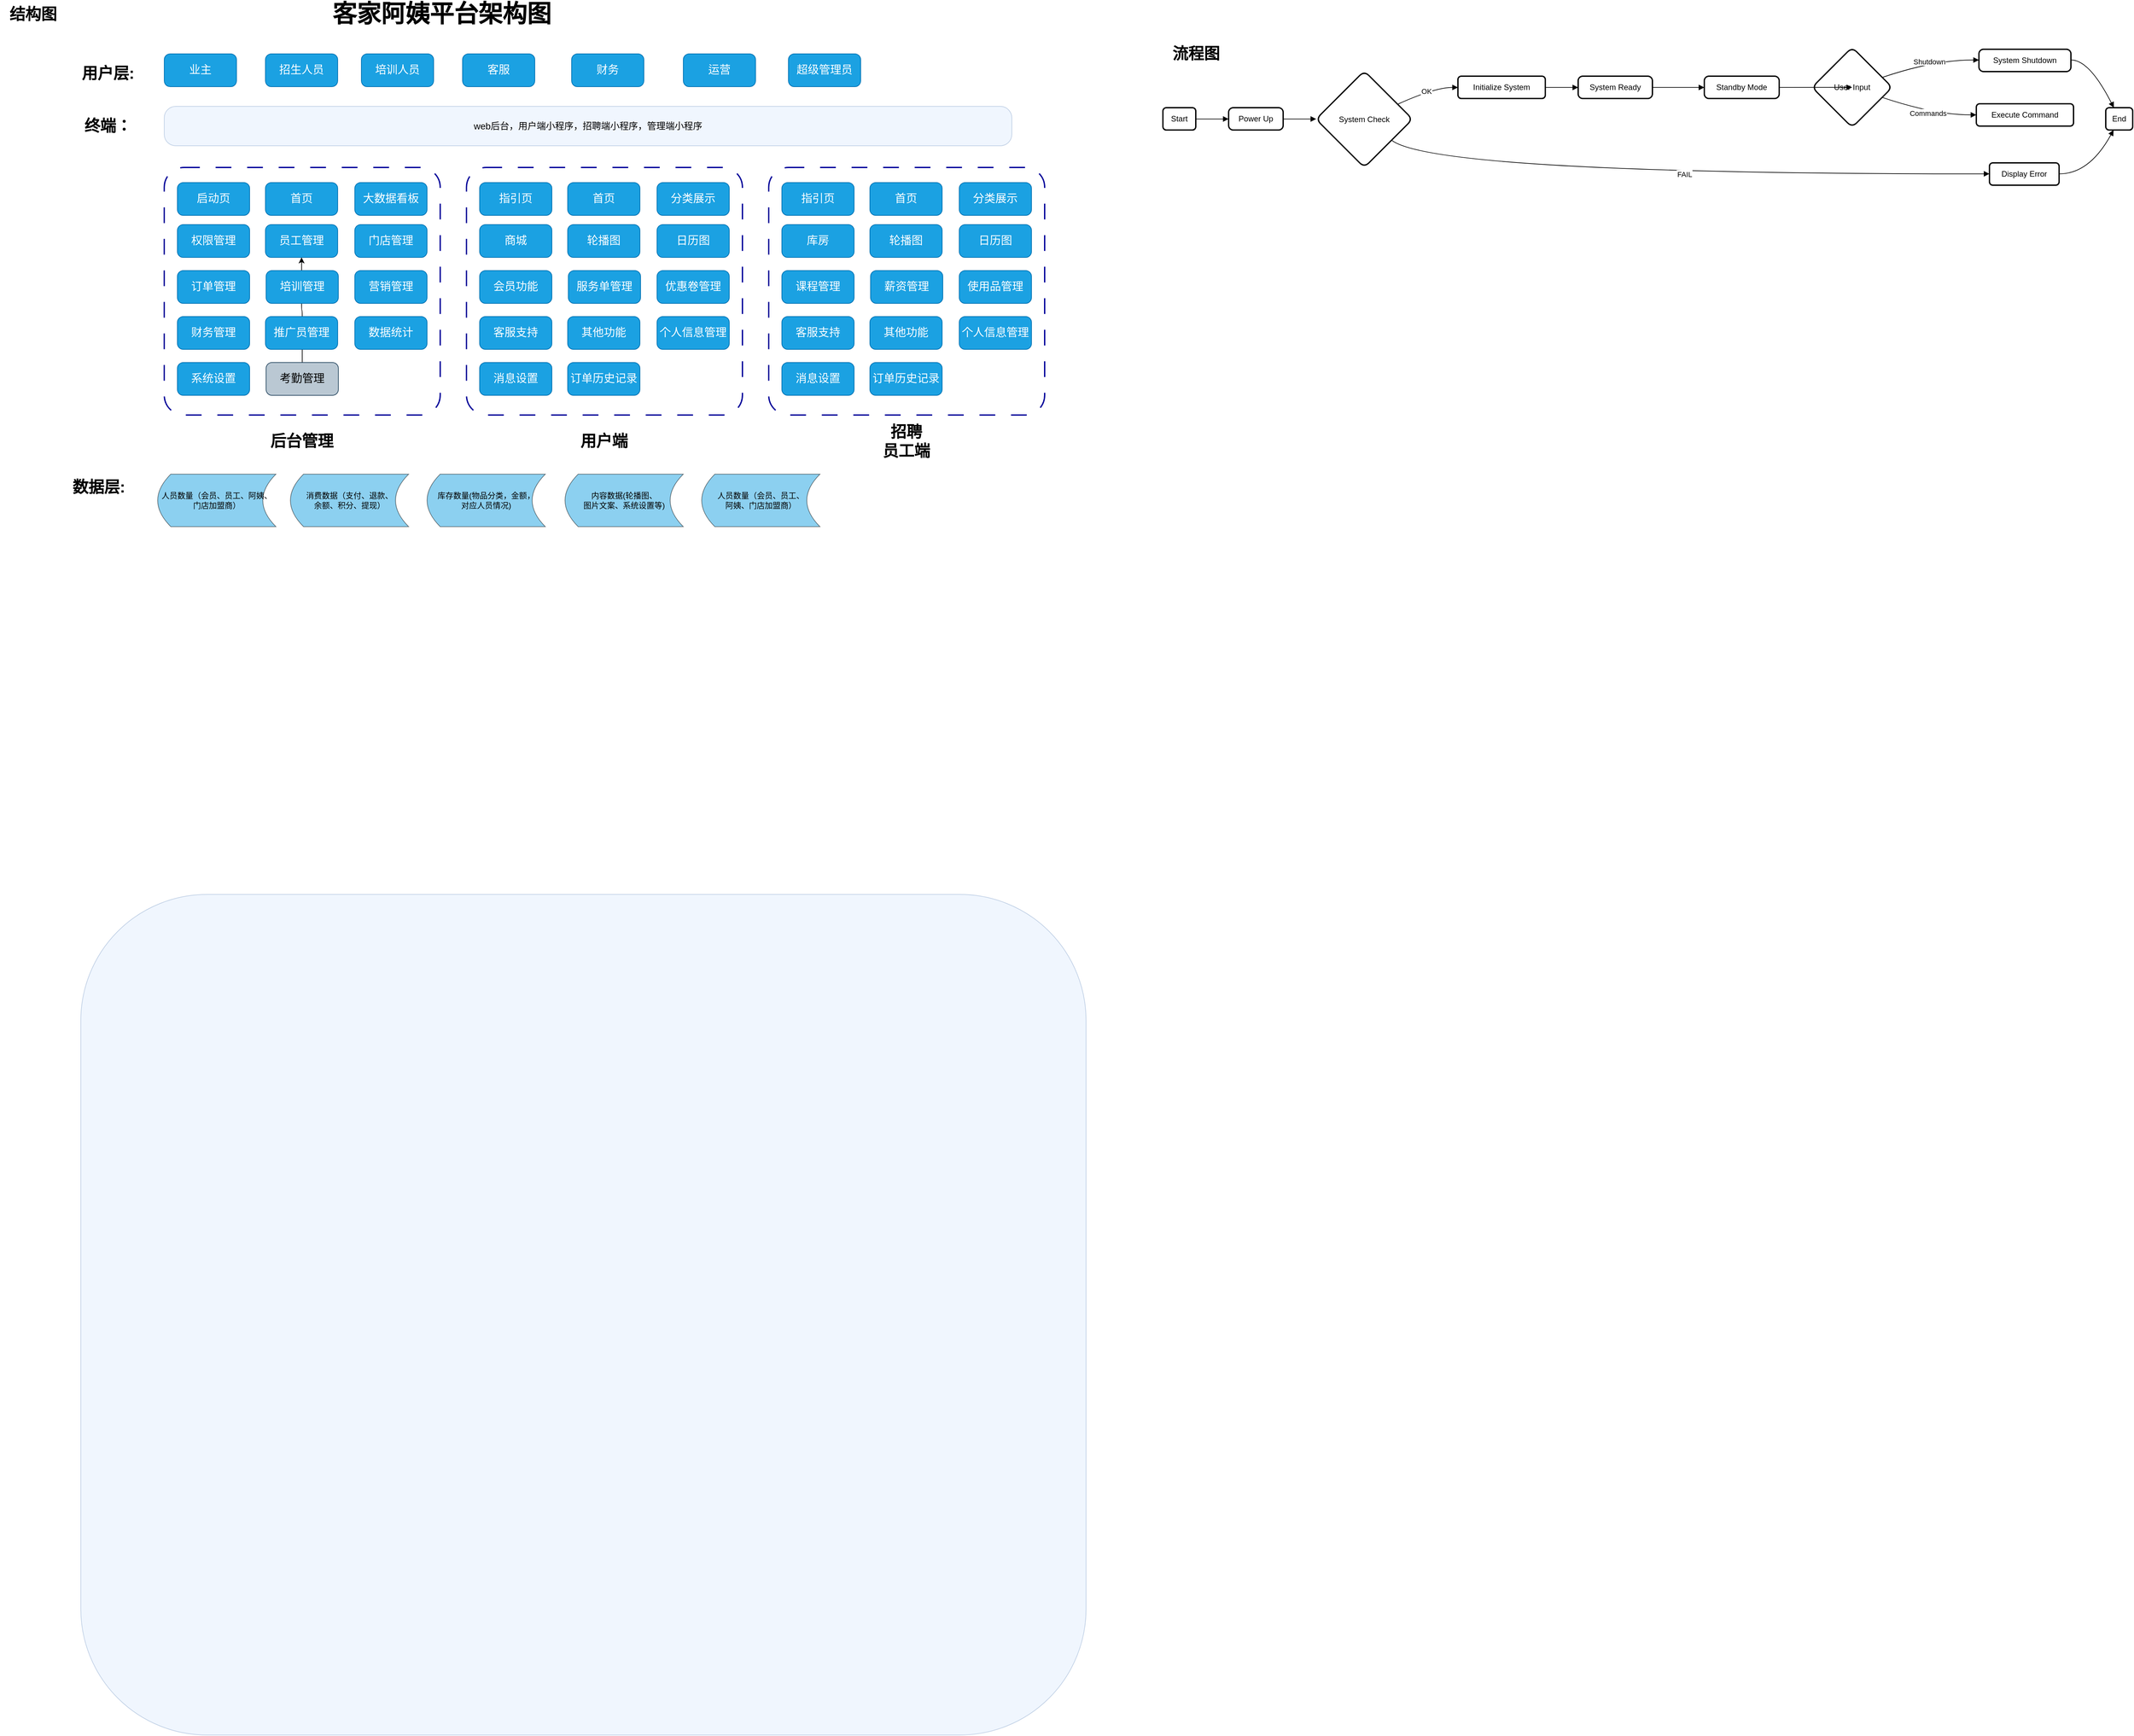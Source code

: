 <mxfile version="21.2.9" type="github">
  <diagram name="Page-1" id="kuUTJhznfEHe3Q5honYC">
    <mxGraphModel dx="1676" dy="2723" grid="1" gridSize="10" guides="1" tooltips="1" connect="1" arrows="1" fold="1" page="1" pageScale="1" pageWidth="827" pageHeight="1169" math="0" shadow="0">
      <root>
        <mxCell id="0" />
        <mxCell id="1" value="结构图" style="" parent="0" />
        <mxCell id="RoLfHGSgRacZs7P57VVQ-23" value="结构图&lt;br&gt;" style="text;strokeColor=none;fillColor=none;html=1;fontSize=24;fontStyle=1;verticalAlign=middle;align=center;rounded=1;" parent="1" vertex="1">
          <mxGeometry x="10" y="-860" width="100" height="40" as="geometry" />
        </mxCell>
        <mxCell id="RoLfHGSgRacZs7P57VVQ-32" value="" style="rounded=1;whiteSpace=wrap;html=1;fillColor=#dae8fc;strokeColor=#6c8ebf;opacity=40;spacingLeft=0;labelPosition=center;verticalLabelPosition=middle;align=center;verticalAlign=middle;container=0;" parent="1" vertex="1">
          <mxGeometry x="133" y="500" width="1530" height="1280" as="geometry" />
        </mxCell>
        <mxCell id="RoLfHGSgRacZs7P57VVQ-33" value="业主" style="rounded=1;whiteSpace=wrap;html=1;fillColor=#1ba1e2;strokeColor=#006EAF;fontColor=#ffffff;fontSize=17;arcSize=18;" parent="1" vertex="1">
          <mxGeometry x="260" y="-780" width="110" height="50" as="geometry" />
        </mxCell>
        <mxCell id="2wtX0haqZMEfnTJBK97J-23" value="客家阿姨平台架构图&lt;br style=&quot;font-size: 37px;&quot;&gt;" style="text;strokeColor=none;fillColor=none;html=1;fontSize=37;fontStyle=1;verticalAlign=middle;align=center;strokeWidth=1;rounded=1;" parent="1" vertex="1">
          <mxGeometry x="632" y="-860" width="100" height="40" as="geometry" />
        </mxCell>
        <mxCell id="2wtX0haqZMEfnTJBK97J-26" value="用户层:" style="text;strokeColor=none;fillColor=none;html=1;fontSize=24;fontStyle=1;verticalAlign=middle;align=center;rounded=1;" parent="1" vertex="1">
          <mxGeometry x="124" y="-770" width="100" height="40" as="geometry" />
        </mxCell>
        <mxCell id="2wtX0haqZMEfnTJBK97J-28" value="招生人员" style="rounded=1;whiteSpace=wrap;html=1;fillColor=#1ba1e2;strokeColor=#006EAF;fontColor=#ffffff;fontSize=17;arcSize=18;" parent="1" vertex="1">
          <mxGeometry x="414" y="-780" width="110" height="50" as="geometry" />
        </mxCell>
        <mxCell id="2wtX0haqZMEfnTJBK97J-29" value="培训人员" style="rounded=1;whiteSpace=wrap;html=1;fillColor=#1ba1e2;strokeColor=#006EAF;fontColor=#ffffff;fontSize=17;arcSize=18;" parent="1" vertex="1">
          <mxGeometry x="560" y="-780" width="110" height="50" as="geometry" />
        </mxCell>
        <mxCell id="2wtX0haqZMEfnTJBK97J-30" value="客服" style="rounded=1;whiteSpace=wrap;html=1;fillColor=#1ba1e2;strokeColor=#006EAF;fontColor=#ffffff;fontSize=17;arcSize=18;" parent="1" vertex="1">
          <mxGeometry x="714" y="-780" width="110" height="50" as="geometry" />
        </mxCell>
        <mxCell id="2wtX0haqZMEfnTJBK97J-31" value="财务" style="rounded=1;whiteSpace=wrap;html=1;fillColor=#1ba1e2;strokeColor=#006EAF;fontColor=#ffffff;fontSize=17;arcSize=18;" parent="1" vertex="1">
          <mxGeometry x="880" y="-780" width="110" height="50" as="geometry" />
        </mxCell>
        <mxCell id="2wtX0haqZMEfnTJBK97J-32" value="运营" style="rounded=1;whiteSpace=wrap;html=1;fillColor=#1ba1e2;strokeColor=#006EAF;fontColor=#ffffff;fontSize=17;arcSize=18;" parent="1" vertex="1">
          <mxGeometry x="1050" y="-780" width="110" height="50" as="geometry" />
        </mxCell>
        <mxCell id="2wtX0haqZMEfnTJBK97J-33" value="超级管理员" style="rounded=1;whiteSpace=wrap;html=1;fillColor=#1ba1e2;strokeColor=#006EAF;fontColor=#ffffff;fontSize=17;arcSize=18;" parent="1" vertex="1">
          <mxGeometry x="1210" y="-780" width="110" height="50" as="geometry" />
        </mxCell>
        <mxCell id="2wtX0haqZMEfnTJBK97J-38" value="终端：" style="text;strokeColor=none;fillColor=none;html=1;fontSize=24;fontStyle=1;verticalAlign=middle;align=center;rounded=1;glass=0;shadow=1;" parent="1" vertex="1">
          <mxGeometry x="124" y="-690" width="100" height="40" as="geometry" />
        </mxCell>
        <mxCell id="2wtX0haqZMEfnTJBK97J-39" value="数据层:" style="text;strokeColor=none;fillColor=none;html=1;fontSize=24;fontStyle=1;verticalAlign=middle;align=center;rounded=1;" parent="1" vertex="1">
          <mxGeometry x="110" y="-140" width="100" height="40" as="geometry" />
        </mxCell>
        <mxCell id="2wtX0haqZMEfnTJBK97J-86" value="Start" style="whiteSpace=wrap;strokeWidth=2;rounded=1;" parent="1" vertex="1">
          <mxGeometry x="1780" y="-698" width="50" height="34" as="geometry" />
        </mxCell>
        <mxCell id="2wtX0haqZMEfnTJBK97J-87" value="Power Up" style="rounded=1;absoluteArcSize=1;arcSize=14;whiteSpace=wrap;strokeWidth=2;" parent="1" vertex="1">
          <mxGeometry x="1880" y="-698" width="83" height="34" as="geometry" />
        </mxCell>
        <mxCell id="2wtX0haqZMEfnTJBK97J-88" value="System Check" style="rhombus;strokeWidth=2;whiteSpace=wrap;rounded=1;" parent="1" vertex="1">
          <mxGeometry x="2013" y="-754" width="147" height="147" as="geometry" />
        </mxCell>
        <mxCell id="2wtX0haqZMEfnTJBK97J-89" value="Initialize System" style="whiteSpace=wrap;strokeWidth=2;rounded=1;" parent="1" vertex="1">
          <mxGeometry x="2229" y="-746" width="133" height="34" as="geometry" />
        </mxCell>
        <mxCell id="2wtX0haqZMEfnTJBK97J-90" value="Display Error" style="whiteSpace=wrap;strokeWidth=2;rounded=1;" parent="1" vertex="1">
          <mxGeometry x="3038" y="-614" width="106" height="34" as="geometry" />
        </mxCell>
        <mxCell id="2wtX0haqZMEfnTJBK97J-91" value="System Ready" style="rounded=1;absoluteArcSize=1;arcSize=14;whiteSpace=wrap;strokeWidth=2;" parent="1" vertex="1">
          <mxGeometry x="2412" y="-746" width="113" height="34" as="geometry" />
        </mxCell>
        <mxCell id="2wtX0haqZMEfnTJBK97J-92" value="Standby Mode" style="rounded=1;absoluteArcSize=1;arcSize=14;whiteSpace=wrap;strokeWidth=2;" parent="1" vertex="1">
          <mxGeometry x="2604" y="-746" width="114" height="34" as="geometry" />
        </mxCell>
        <mxCell id="2wtX0haqZMEfnTJBK97J-93" value="User Input" style="rhombus;strokeWidth=2;whiteSpace=wrap;rounded=1;" parent="1" vertex="1">
          <mxGeometry x="2768" y="-790" width="122" height="122" as="geometry" />
        </mxCell>
        <mxCell id="2wtX0haqZMEfnTJBK97J-94" value="Execute Command" style="whiteSpace=wrap;strokeWidth=2;rounded=1;" parent="1" vertex="1">
          <mxGeometry x="3018" y="-704" width="148" height="34" as="geometry" />
        </mxCell>
        <mxCell id="2wtX0haqZMEfnTJBK97J-95" value="System Shutdown" style="rounded=1;absoluteArcSize=1;arcSize=14;whiteSpace=wrap;strokeWidth=2;" parent="1" vertex="1">
          <mxGeometry x="3022" y="-787" width="140" height="34" as="geometry" />
        </mxCell>
        <mxCell id="2wtX0haqZMEfnTJBK97J-96" value="End" style="whiteSpace=wrap;strokeWidth=2;rounded=1;" parent="1" vertex="1">
          <mxGeometry x="3215" y="-698" width="41" height="34" as="geometry" />
        </mxCell>
        <mxCell id="2wtX0haqZMEfnTJBK97J-97" value="" style="curved=1;startArrow=none;endArrow=block;exitX=1.0;exitY=0.507;entryX=0.0;entryY=0.507;" parent="1" source="2wtX0haqZMEfnTJBK97J-86" target="2wtX0haqZMEfnTJBK97J-87" edge="1">
          <mxGeometry relative="1" as="geometry">
            <Array as="points" />
          </mxGeometry>
        </mxCell>
        <mxCell id="2wtX0haqZMEfnTJBK97J-98" value="" style="curved=1;startArrow=none;endArrow=block;exitX=0.997;exitY=0.507;entryX=-0.002;entryY=0.498;" parent="1" source="2wtX0haqZMEfnTJBK97J-87" target="2wtX0haqZMEfnTJBK97J-88" edge="1">
          <mxGeometry relative="1" as="geometry">
            <Array as="points" />
          </mxGeometry>
        </mxCell>
        <mxCell id="2wtX0haqZMEfnTJBK97J-99" value="OK" style="curved=1;startArrow=none;endArrow=block;exitX=0.997;exitY=0.277;entryX=0.004;entryY=0.505;" parent="1" source="2wtX0haqZMEfnTJBK97J-88" target="2wtX0haqZMEfnTJBK97J-89" edge="1">
          <mxGeometry relative="1" as="geometry">
            <Array as="points">
              <mxPoint x="2194" y="-729" />
            </Array>
          </mxGeometry>
        </mxCell>
        <mxCell id="2wtX0haqZMEfnTJBK97J-100" value="FAIL" style="curved=1;startArrow=none;endArrow=block;exitX=0.997;exitY=0.883;entryX=0.004;entryY=0.492;" parent="1" source="2wtX0haqZMEfnTJBK97J-88" target="2wtX0haqZMEfnTJBK97J-90" edge="1">
          <mxGeometry relative="1" as="geometry">
            <Array as="points">
              <mxPoint x="2194" y="-597" />
            </Array>
          </mxGeometry>
        </mxCell>
        <mxCell id="2wtX0haqZMEfnTJBK97J-101" value="" style="curved=1;startArrow=none;endArrow=block;exitX=1.003;exitY=0.505;entryX=0.003;entryY=0.505;" parent="1" source="2wtX0haqZMEfnTJBK97J-89" target="2wtX0haqZMEfnTJBK97J-91" edge="1">
          <mxGeometry relative="1" as="geometry">
            <Array as="points" />
          </mxGeometry>
        </mxCell>
        <mxCell id="2wtX0haqZMEfnTJBK97J-102" value="" style="curved=1;startArrow=none;endArrow=block;exitX=1.002;exitY=0.505;entryX=-0.001;entryY=0.505;" parent="1" source="2wtX0haqZMEfnTJBK97J-91" target="2wtX0haqZMEfnTJBK97J-92" edge="1">
          <mxGeometry relative="1" as="geometry">
            <Array as="points" />
          </mxGeometry>
        </mxCell>
        <mxCell id="2wtX0haqZMEfnTJBK97J-103" value="" style="curved=1;startArrow=none;endArrow=block;exitX=1.002;exitY=0.505;entryX=0.002;entryY=0.501;" parent="1" source="2wtX0haqZMEfnTJBK97J-92" target="2wtX0haqZMEfnTJBK97J-93" edge="1">
          <mxGeometry relative="1" as="geometry">
            <Array as="points" />
          </mxGeometry>
        </mxCell>
        <mxCell id="2wtX0haqZMEfnTJBK97J-104" value="Commands" style="curved=1;startArrow=none;endArrow=block;exitX=1.004;exitY=0.669;entryX=-0.001;entryY=0.497;" parent="1" source="2wtX0haqZMEfnTJBK97J-93" target="2wtX0haqZMEfnTJBK97J-94" edge="1">
          <mxGeometry relative="1" as="geometry">
            <Array as="points">
              <mxPoint x="2954" y="-687" />
            </Array>
          </mxGeometry>
        </mxCell>
        <mxCell id="2wtX0haqZMEfnTJBK97J-105" value="Shutdown" style="curved=1;startArrow=none;endArrow=block;exitX=1.004;exitY=0.334;entryX=-0.002;entryY=0.483;" parent="1" source="2wtX0haqZMEfnTJBK97J-93" target="2wtX0haqZMEfnTJBK97J-95" edge="1">
          <mxGeometry relative="1" as="geometry">
            <Array as="points">
              <mxPoint x="2954" y="-771" />
            </Array>
          </mxGeometry>
        </mxCell>
        <mxCell id="2wtX0haqZMEfnTJBK97J-106" value="" style="curved=1;startArrow=none;endArrow=block;exitX=0.997;exitY=0.483;entryX=0.306;entryY=0.014;" parent="1" source="2wtX0haqZMEfnTJBK97J-95" target="2wtX0haqZMEfnTJBK97J-96" edge="1">
          <mxGeometry relative="1" as="geometry">
            <Array as="points">
              <mxPoint x="3190" y="-771" />
            </Array>
          </mxGeometry>
        </mxCell>
        <mxCell id="2wtX0haqZMEfnTJBK97J-107" value="" style="curved=1;startArrow=none;endArrow=block;exitX=1.008;exitY=0.492;entryX=0.29;entryY=1.0;" parent="1" source="2wtX0haqZMEfnTJBK97J-90" target="2wtX0haqZMEfnTJBK97J-96" edge="1">
          <mxGeometry relative="1" as="geometry">
            <Array as="points">
              <mxPoint x="3190" y="-597" />
            </Array>
          </mxGeometry>
        </mxCell>
        <mxCell id="2wtX0haqZMEfnTJBK97J-108" value="流程图" style="text;strokeColor=none;fillColor=none;html=1;fontSize=24;fontStyle=1;verticalAlign=middle;align=center;rounded=1;" parent="1" vertex="1">
          <mxGeometry x="1780" y="-800" width="100" height="40" as="geometry" />
        </mxCell>
        <mxCell id="2wtX0haqZMEfnTJBK97J-110" value="" style="rounded=1;whiteSpace=wrap;html=1;verticalAlign=middle;fillColor=none;dashed=1;dashPattern=12 12;strokeWidth=2;strokeColor=#000099;arcSize=8;" parent="1" vertex="1">
          <mxGeometry x="260" y="-607" width="420" height="377" as="geometry" />
        </mxCell>
        <mxCell id="2wtX0haqZMEfnTJBK97J-37" value="web后台，用户端小程序，招聘端小程序，管理端小程序" style="rounded=1;whiteSpace=wrap;html=1;fillColor=#dae8fc;strokeColor=#6c8ebf;opacity=40;arcSize=29;fontSize=14;fontColor=#000000;labelPosition=center;verticalLabelPosition=middle;align=center;verticalAlign=middle;" parent="1" vertex="1">
          <mxGeometry x="260" y="-700" width="1290" height="60" as="geometry" />
        </mxCell>
        <mxCell id="2wtX0haqZMEfnTJBK97J-128" value="" style="group;rounded=1;" parent="1" vertex="1" connectable="0">
          <mxGeometry x="280" y="-584" width="380" height="50" as="geometry" />
        </mxCell>
        <mxCell id="2wtX0haqZMEfnTJBK97J-113" value="启动页" style="rounded=1;whiteSpace=wrap;html=1;fillColor=#1ba1e2;strokeColor=#006EAF;fontColor=#ffffff;fontSize=17;arcSize=18;flipH=1;" parent="2wtX0haqZMEfnTJBK97J-128" vertex="1">
          <mxGeometry width="110" height="50" as="geometry" />
        </mxCell>
        <mxCell id="2wtX0haqZMEfnTJBK97J-114" value="首页" style="rounded=1;whiteSpace=wrap;html=1;fillColor=#1ba1e2;strokeColor=#006EAF;fontColor=#ffffff;fontSize=17;arcSize=18;flipH=1;" parent="2wtX0haqZMEfnTJBK97J-128" vertex="1">
          <mxGeometry x="134" width="110" height="50" as="geometry" />
        </mxCell>
        <mxCell id="2wtX0haqZMEfnTJBK97J-115" value="大数据看板" style="rounded=1;whiteSpace=wrap;html=1;fillColor=#1ba1e2;strokeColor=#006EAF;fontColor=#ffffff;fontSize=17;arcSize=18;flipH=1;" parent="2wtX0haqZMEfnTJBK97J-128" vertex="1">
          <mxGeometry x="270" width="110" height="50" as="geometry" />
        </mxCell>
        <mxCell id="2wtX0haqZMEfnTJBK97J-129" value="" style="group;rounded=1;" parent="1" vertex="1" connectable="0">
          <mxGeometry x="280" y="-520" width="380" height="50" as="geometry" />
        </mxCell>
        <mxCell id="2wtX0haqZMEfnTJBK97J-121" value="权限管理" style="rounded=1;whiteSpace=wrap;html=1;fillColor=#1ba1e2;strokeColor=#006EAF;fontColor=#ffffff;fontSize=17;arcSize=18;" parent="2wtX0haqZMEfnTJBK97J-129" vertex="1">
          <mxGeometry width="110" height="50" as="geometry" />
        </mxCell>
        <mxCell id="2wtX0haqZMEfnTJBK97J-122" value="员工管理" style="rounded=1;whiteSpace=wrap;html=1;fillColor=#1ba1e2;strokeColor=#006EAF;fontColor=#ffffff;fontSize=17;arcSize=18;" parent="2wtX0haqZMEfnTJBK97J-129" vertex="1">
          <mxGeometry x="134" width="110" height="50" as="geometry" />
        </mxCell>
        <mxCell id="2wtX0haqZMEfnTJBK97J-123" value="门店管理" style="rounded=1;whiteSpace=wrap;html=1;fillColor=#1ba1e2;strokeColor=#006EAF;fontColor=#ffffff;fontSize=17;arcSize=18;" parent="2wtX0haqZMEfnTJBK97J-129" vertex="1">
          <mxGeometry x="270" width="110" height="50" as="geometry" />
        </mxCell>
        <mxCell id="2wtX0haqZMEfnTJBK97J-136" value="系统设置" style="rounded=1;whiteSpace=wrap;html=1;fillColor=#1ba1e2;strokeColor=#006EAF;fontColor=#ffffff;fontSize=17;arcSize=18;" parent="1" vertex="1">
          <mxGeometry x="280" y="-310" width="110" height="50" as="geometry" />
        </mxCell>
        <mxCell id="2wtX0haqZMEfnTJBK97J-153" style="edgeStyle=orthogonalEdgeStyle;rounded=1;orthogonalLoop=1;jettySize=auto;html=1;exitX=0.5;exitY=0;exitDx=0;exitDy=0;" parent="1" source="2wtX0haqZMEfnTJBK97J-152" target="2wtX0haqZMEfnTJBK97J-122" edge="1">
          <mxGeometry relative="1" as="geometry" />
        </mxCell>
        <mxCell id="2wtX0haqZMEfnTJBK97J-152" value="考勤管理" style="rounded=1;whiteSpace=wrap;html=1;fillColor=#bac8d3;strokeColor=#23445d;fontSize=17;arcSize=18;" parent="1" vertex="1">
          <mxGeometry x="415" y="-310" width="110" height="50" as="geometry" />
        </mxCell>
        <mxCell id="2wtX0haqZMEfnTJBK97J-131" value="" style="group;rounded=1;" parent="1" vertex="1" connectable="0">
          <mxGeometry x="280" y="-380" width="380" height="50" as="geometry" />
        </mxCell>
        <mxCell id="2wtX0haqZMEfnTJBK97J-132" value="财务管理" style="rounded=1;whiteSpace=wrap;html=1;fillColor=#1ba1e2;strokeColor=#006EAF;fontColor=#ffffff;fontSize=17;arcSize=18;" parent="2wtX0haqZMEfnTJBK97J-131" vertex="1">
          <mxGeometry width="110" height="50" as="geometry" />
        </mxCell>
        <mxCell id="2wtX0haqZMEfnTJBK97J-133" value="推广员管理" style="rounded=1;whiteSpace=wrap;html=1;fillColor=#1ba1e2;strokeColor=#006EAF;fontColor=#ffffff;fontSize=17;arcSize=18;" parent="2wtX0haqZMEfnTJBK97J-131" vertex="1">
          <mxGeometry x="134" width="110" height="50" as="geometry" />
        </mxCell>
        <mxCell id="2wtX0haqZMEfnTJBK97J-134" value="数据统计" style="rounded=1;whiteSpace=wrap;html=1;fillColor=#1ba1e2;strokeColor=#006EAF;fontColor=#ffffff;fontSize=17;arcSize=18;" parent="2wtX0haqZMEfnTJBK97J-131" vertex="1">
          <mxGeometry x="270" width="110" height="50" as="geometry" />
        </mxCell>
        <mxCell id="2wtX0haqZMEfnTJBK97J-130" value="" style="group;rounded=1;" parent="1" vertex="1" connectable="0">
          <mxGeometry x="280" y="-450" width="380" height="50" as="geometry" />
        </mxCell>
        <mxCell id="2wtX0haqZMEfnTJBK97J-124" value="订单管理" style="rounded=1;whiteSpace=wrap;html=1;fillColor=#1ba1e2;strokeColor=#006EAF;fontColor=#ffffff;fontSize=17;arcSize=18;" parent="2wtX0haqZMEfnTJBK97J-130" vertex="1">
          <mxGeometry width="110" height="50" as="geometry" />
        </mxCell>
        <mxCell id="2wtX0haqZMEfnTJBK97J-126" value="培训管理" style="rounded=1;whiteSpace=wrap;html=1;fillColor=#1ba1e2;strokeColor=#006EAF;fontColor=#ffffff;fontSize=17;arcSize=18;" parent="2wtX0haqZMEfnTJBK97J-130" vertex="1">
          <mxGeometry x="135" width="110" height="50" as="geometry" />
        </mxCell>
        <mxCell id="2wtX0haqZMEfnTJBK97J-125" value="营销管理" style="rounded=1;whiteSpace=wrap;html=1;fillColor=#1ba1e2;strokeColor=#006EAF;fontColor=#ffffff;fontSize=17;arcSize=18;" parent="2wtX0haqZMEfnTJBK97J-130" vertex="1">
          <mxGeometry x="270" width="110" height="50" as="geometry" />
        </mxCell>
        <mxCell id="2wtX0haqZMEfnTJBK97J-154" value="后台管理" style="text;strokeColor=none;fillColor=none;html=1;fontSize=24;fontStyle=1;verticalAlign=middle;align=center;rounded=1;" parent="1" vertex="1">
          <mxGeometry x="419" y="-210" width="100" height="40" as="geometry" />
        </mxCell>
        <mxCell id="2wtX0haqZMEfnTJBK97J-176" value="" style="rounded=1;whiteSpace=wrap;html=1;verticalAlign=middle;fillColor=none;dashed=1;dashPattern=12 12;strokeWidth=2;strokeColor=#000099;arcSize=8;" parent="1" vertex="1">
          <mxGeometry x="720" y="-607" width="420" height="377" as="geometry" />
        </mxCell>
        <mxCell id="2wtX0haqZMEfnTJBK97J-177" value="" style="group;rounded=1;" parent="1" vertex="1" connectable="0">
          <mxGeometry x="740" y="-584" width="380" height="50" as="geometry" />
        </mxCell>
        <mxCell id="2wtX0haqZMEfnTJBK97J-178" value="指引页" style="rounded=1;whiteSpace=wrap;html=1;fillColor=#1ba1e2;strokeColor=#006EAF;fontColor=#ffffff;fontSize=17;arcSize=18;flipH=1;" parent="2wtX0haqZMEfnTJBK97J-177" vertex="1">
          <mxGeometry width="110" height="50" as="geometry" />
        </mxCell>
        <mxCell id="2wtX0haqZMEfnTJBK97J-179" value="首页" style="rounded=1;whiteSpace=wrap;html=1;fillColor=#1ba1e2;strokeColor=#006EAF;fontColor=#ffffff;fontSize=17;arcSize=18;flipH=1;" parent="2wtX0haqZMEfnTJBK97J-177" vertex="1">
          <mxGeometry x="134" width="110" height="50" as="geometry" />
        </mxCell>
        <mxCell id="2wtX0haqZMEfnTJBK97J-180" value="分类展示" style="rounded=1;whiteSpace=wrap;html=1;fillColor=#1ba1e2;strokeColor=#006EAF;fontColor=#ffffff;fontSize=17;arcSize=18;flipH=1;" parent="2wtX0haqZMEfnTJBK97J-177" vertex="1">
          <mxGeometry x="270" width="110" height="50" as="geometry" />
        </mxCell>
        <mxCell id="2wtX0haqZMEfnTJBK97J-181" value="" style="group;rounded=1;" parent="1" vertex="1" connectable="0">
          <mxGeometry x="740" y="-520" width="380" height="50" as="geometry" />
        </mxCell>
        <mxCell id="2wtX0haqZMEfnTJBK97J-182" value="商城" style="rounded=1;whiteSpace=wrap;html=1;fillColor=#1ba1e2;strokeColor=#006EAF;fontColor=#ffffff;fontSize=17;arcSize=18;" parent="2wtX0haqZMEfnTJBK97J-181" vertex="1">
          <mxGeometry width="110" height="50" as="geometry" />
        </mxCell>
        <mxCell id="2wtX0haqZMEfnTJBK97J-183" value="轮播图" style="rounded=1;whiteSpace=wrap;html=1;fillColor=#1ba1e2;strokeColor=#006EAF;fontColor=#ffffff;fontSize=17;arcSize=18;" parent="2wtX0haqZMEfnTJBK97J-181" vertex="1">
          <mxGeometry x="134" width="110" height="50" as="geometry" />
        </mxCell>
        <mxCell id="2wtX0haqZMEfnTJBK97J-184" value="日历图" style="rounded=1;whiteSpace=wrap;html=1;fillColor=#1ba1e2;strokeColor=#006EAF;fontColor=#ffffff;fontSize=17;arcSize=18;" parent="2wtX0haqZMEfnTJBK97J-181" vertex="1">
          <mxGeometry x="270" width="110" height="50" as="geometry" />
        </mxCell>
        <mxCell id="2wtX0haqZMEfnTJBK97J-185" value="消息设置" style="rounded=1;whiteSpace=wrap;html=1;fillColor=#1ba1e2;strokeColor=#006EAF;fontColor=#ffffff;fontSize=17;arcSize=18;" parent="1" vertex="1">
          <mxGeometry x="740" y="-310" width="110" height="50" as="geometry" />
        </mxCell>
        <mxCell id="2wtX0haqZMEfnTJBK97J-188" value="" style="group;rounded=1;" parent="1" vertex="1" connectable="0">
          <mxGeometry x="740" y="-380" width="380" height="50" as="geometry" />
        </mxCell>
        <mxCell id="2wtX0haqZMEfnTJBK97J-189" value="客服支持" style="rounded=1;whiteSpace=wrap;html=1;fillColor=#1ba1e2;strokeColor=#006EAF;fontColor=#ffffff;fontSize=17;arcSize=18;" parent="2wtX0haqZMEfnTJBK97J-188" vertex="1">
          <mxGeometry width="110" height="50" as="geometry" />
        </mxCell>
        <mxCell id="2wtX0haqZMEfnTJBK97J-190" value="其他功能" style="rounded=1;whiteSpace=wrap;html=1;fillColor=#1ba1e2;strokeColor=#006EAF;fontColor=#ffffff;fontSize=17;arcSize=18;" parent="2wtX0haqZMEfnTJBK97J-188" vertex="1">
          <mxGeometry x="134" width="110" height="50" as="geometry" />
        </mxCell>
        <mxCell id="2wtX0haqZMEfnTJBK97J-191" value="个人信息管理" style="rounded=1;whiteSpace=wrap;html=1;fillColor=#1ba1e2;strokeColor=#006EAF;fontColor=#ffffff;fontSize=17;arcSize=18;" parent="2wtX0haqZMEfnTJBK97J-188" vertex="1">
          <mxGeometry x="270" width="110" height="50" as="geometry" />
        </mxCell>
        <mxCell id="2wtX0haqZMEfnTJBK97J-192" value="" style="group;rounded=1;" parent="1" vertex="1" connectable="0">
          <mxGeometry x="740" y="-450" width="380" height="50" as="geometry" />
        </mxCell>
        <mxCell id="2wtX0haqZMEfnTJBK97J-193" value="会员功能" style="rounded=1;whiteSpace=wrap;html=1;fillColor=#1ba1e2;strokeColor=#006EAF;fontColor=#ffffff;fontSize=17;arcSize=18;" parent="2wtX0haqZMEfnTJBK97J-192" vertex="1">
          <mxGeometry width="110" height="50" as="geometry" />
        </mxCell>
        <mxCell id="2wtX0haqZMEfnTJBK97J-194" value="服务单管理" style="rounded=1;whiteSpace=wrap;html=1;fillColor=#1ba1e2;strokeColor=#006EAF;fontColor=#ffffff;fontSize=17;arcSize=18;" parent="2wtX0haqZMEfnTJBK97J-192" vertex="1">
          <mxGeometry x="135" width="110" height="50" as="geometry" />
        </mxCell>
        <mxCell id="2wtX0haqZMEfnTJBK97J-195" value="优惠卷管理" style="rounded=1;whiteSpace=wrap;html=1;fillColor=#1ba1e2;strokeColor=#006EAF;fontColor=#ffffff;fontSize=17;arcSize=18;" parent="2wtX0haqZMEfnTJBK97J-192" vertex="1">
          <mxGeometry x="270" width="110" height="50" as="geometry" />
        </mxCell>
        <mxCell id="2wtX0haqZMEfnTJBK97J-196" value="用户端" style="text;strokeColor=none;fillColor=none;html=1;fontSize=24;fontStyle=1;verticalAlign=middle;align=center;rounded=1;" parent="1" vertex="1">
          <mxGeometry x="879" y="-210" width="100" height="40" as="geometry" />
        </mxCell>
        <mxCell id="2wtX0haqZMEfnTJBK97J-202" value="订单历史记录" style="rounded=1;whiteSpace=wrap;html=1;fillColor=#1ba1e2;strokeColor=#006EAF;fontColor=#ffffff;fontSize=17;arcSize=18;" parent="1" vertex="1">
          <mxGeometry x="874" y="-310" width="110" height="50" as="geometry" />
        </mxCell>
        <mxCell id="2wtX0haqZMEfnTJBK97J-203" value="" style="rounded=1;whiteSpace=wrap;html=1;verticalAlign=middle;fillColor=none;dashed=1;dashPattern=12 12;strokeWidth=2;strokeColor=#000099;arcSize=8;" parent="1" vertex="1">
          <mxGeometry x="1180" y="-607" width="420" height="377" as="geometry" />
        </mxCell>
        <mxCell id="2wtX0haqZMEfnTJBK97J-204" value="" style="group;rounded=1;" parent="1" vertex="1" connectable="0">
          <mxGeometry x="1200" y="-584" width="380" height="50" as="geometry" />
        </mxCell>
        <mxCell id="2wtX0haqZMEfnTJBK97J-205" value="指引页" style="rounded=1;whiteSpace=wrap;html=1;fillColor=#1ba1e2;strokeColor=#006EAF;fontColor=#ffffff;fontSize=17;arcSize=18;flipH=1;" parent="2wtX0haqZMEfnTJBK97J-204" vertex="1">
          <mxGeometry width="110" height="50" as="geometry" />
        </mxCell>
        <mxCell id="2wtX0haqZMEfnTJBK97J-206" value="首页" style="rounded=1;whiteSpace=wrap;html=1;fillColor=#1ba1e2;strokeColor=#006EAF;fontColor=#ffffff;fontSize=17;arcSize=18;flipH=1;" parent="2wtX0haqZMEfnTJBK97J-204" vertex="1">
          <mxGeometry x="134" width="110" height="50" as="geometry" />
        </mxCell>
        <mxCell id="2wtX0haqZMEfnTJBK97J-207" value="分类展示" style="rounded=1;whiteSpace=wrap;html=1;fillColor=#1ba1e2;strokeColor=#006EAF;fontColor=#ffffff;fontSize=17;arcSize=18;flipH=1;" parent="2wtX0haqZMEfnTJBK97J-204" vertex="1">
          <mxGeometry x="270" width="110" height="50" as="geometry" />
        </mxCell>
        <mxCell id="2wtX0haqZMEfnTJBK97J-208" value="" style="group;rounded=1;" parent="1" vertex="1" connectable="0">
          <mxGeometry x="1200" y="-520" width="380" height="50" as="geometry" />
        </mxCell>
        <mxCell id="2wtX0haqZMEfnTJBK97J-209" value="库房" style="rounded=1;whiteSpace=wrap;html=1;fillColor=#1ba1e2;strokeColor=#006EAF;fontColor=#ffffff;fontSize=17;arcSize=18;" parent="2wtX0haqZMEfnTJBK97J-208" vertex="1">
          <mxGeometry width="110" height="50" as="geometry" />
        </mxCell>
        <mxCell id="2wtX0haqZMEfnTJBK97J-210" value="轮播图" style="rounded=1;whiteSpace=wrap;html=1;fillColor=#1ba1e2;strokeColor=#006EAF;fontColor=#ffffff;fontSize=17;arcSize=18;" parent="2wtX0haqZMEfnTJBK97J-208" vertex="1">
          <mxGeometry x="134" width="110" height="50" as="geometry" />
        </mxCell>
        <mxCell id="2wtX0haqZMEfnTJBK97J-211" value="日历图" style="rounded=1;whiteSpace=wrap;html=1;fillColor=#1ba1e2;strokeColor=#006EAF;fontColor=#ffffff;fontSize=17;arcSize=18;" parent="2wtX0haqZMEfnTJBK97J-208" vertex="1">
          <mxGeometry x="270" width="110" height="50" as="geometry" />
        </mxCell>
        <mxCell id="2wtX0haqZMEfnTJBK97J-212" value="消息设置" style="rounded=1;whiteSpace=wrap;html=1;fillColor=#1ba1e2;strokeColor=#006EAF;fontColor=#ffffff;fontSize=17;arcSize=18;" parent="1" vertex="1">
          <mxGeometry x="1200" y="-310" width="110" height="50" as="geometry" />
        </mxCell>
        <mxCell id="2wtX0haqZMEfnTJBK97J-213" value="" style="group;rounded=1;" parent="1" vertex="1" connectable="0">
          <mxGeometry x="1200" y="-380" width="380" height="50" as="geometry" />
        </mxCell>
        <mxCell id="2wtX0haqZMEfnTJBK97J-214" value="客服支持" style="rounded=1;whiteSpace=wrap;html=1;fillColor=#1ba1e2;strokeColor=#006EAF;fontColor=#ffffff;fontSize=17;arcSize=18;" parent="2wtX0haqZMEfnTJBK97J-213" vertex="1">
          <mxGeometry width="110" height="50" as="geometry" />
        </mxCell>
        <mxCell id="2wtX0haqZMEfnTJBK97J-215" value="其他功能" style="rounded=1;whiteSpace=wrap;html=1;fillColor=#1ba1e2;strokeColor=#006EAF;fontColor=#ffffff;fontSize=17;arcSize=18;" parent="2wtX0haqZMEfnTJBK97J-213" vertex="1">
          <mxGeometry x="134" width="110" height="50" as="geometry" />
        </mxCell>
        <mxCell id="2wtX0haqZMEfnTJBK97J-216" value="个人信息管理" style="rounded=1;whiteSpace=wrap;html=1;fillColor=#1ba1e2;strokeColor=#006EAF;fontColor=#ffffff;fontSize=17;arcSize=18;" parent="2wtX0haqZMEfnTJBK97J-213" vertex="1">
          <mxGeometry x="270" width="110" height="50" as="geometry" />
        </mxCell>
        <mxCell id="2wtX0haqZMEfnTJBK97J-217" value="" style="group;rounded=1;" parent="1" vertex="1" connectable="0">
          <mxGeometry x="1200" y="-450" width="380" height="50" as="geometry" />
        </mxCell>
        <mxCell id="2wtX0haqZMEfnTJBK97J-218" value="课程管理" style="rounded=1;whiteSpace=wrap;html=1;fillColor=#1ba1e2;strokeColor=#006EAF;fontColor=#ffffff;fontSize=17;arcSize=18;" parent="2wtX0haqZMEfnTJBK97J-217" vertex="1">
          <mxGeometry width="110" height="50" as="geometry" />
        </mxCell>
        <mxCell id="2wtX0haqZMEfnTJBK97J-219" value="薪资管理" style="rounded=1;whiteSpace=wrap;html=1;fillColor=#1ba1e2;strokeColor=#006EAF;fontColor=#ffffff;fontSize=17;arcSize=18;" parent="2wtX0haqZMEfnTJBK97J-217" vertex="1">
          <mxGeometry x="135" width="110" height="50" as="geometry" />
        </mxCell>
        <mxCell id="2wtX0haqZMEfnTJBK97J-220" value="使用品管理" style="rounded=1;whiteSpace=wrap;html=1;fillColor=#1ba1e2;strokeColor=#006EAF;fontColor=#ffffff;fontSize=17;arcSize=18;" parent="2wtX0haqZMEfnTJBK97J-217" vertex="1">
          <mxGeometry x="270" width="110" height="50" as="geometry" />
        </mxCell>
        <mxCell id="2wtX0haqZMEfnTJBK97J-221" value="招聘&lt;br&gt;员工端" style="text;strokeColor=none;fillColor=none;html=1;fontSize=24;fontStyle=1;verticalAlign=middle;align=center;rounded=1;" parent="1" vertex="1">
          <mxGeometry x="1339" y="-210" width="100" height="40" as="geometry" />
        </mxCell>
        <mxCell id="2wtX0haqZMEfnTJBK97J-222" value="订单历史记录" style="rounded=1;whiteSpace=wrap;html=1;fillColor=#1ba1e2;strokeColor=#006EAF;fontColor=#ffffff;fontSize=17;arcSize=18;" parent="1" vertex="1">
          <mxGeometry x="1334" y="-310" width="110" height="50" as="geometry" />
        </mxCell>
        <mxCell id="pmtBxswItIjkzpr3bxNe-2" value="人员数量（会员、员工、阿姨、门店加盟商）" style="shape=dataStorage;whiteSpace=wrap;html=1;fixedSize=1;fillColor=#1aa1e2;opacity=50;" parent="1" vertex="1">
          <mxGeometry x="250" y="-140" width="180" height="80" as="geometry" />
        </mxCell>
        <mxCell id="pmtBxswItIjkzpr3bxNe-3" value="消费数据（支付、退款、&lt;br&gt;余额、积分、提现）" style="shape=dataStorage;whiteSpace=wrap;html=1;fixedSize=1;fillColor=#1aa1e2;opacity=50;" parent="1" vertex="1">
          <mxGeometry x="452" y="-140" width="180" height="80" as="geometry" />
        </mxCell>
        <mxCell id="pmtBxswItIjkzpr3bxNe-4" value="库存数量(物品分类，金额，&lt;br&gt;对应人员情况)" style="shape=dataStorage;whiteSpace=wrap;html=1;fixedSize=1;fillColor=#1aa1e2;opacity=50;" parent="1" vertex="1">
          <mxGeometry x="660" y="-140" width="180" height="80" as="geometry" />
        </mxCell>
        <mxCell id="pmtBxswItIjkzpr3bxNe-5" value="内容数据(轮播图、&lt;br&gt;图片文案、系统设置等)" style="shape=dataStorage;whiteSpace=wrap;html=1;fixedSize=1;fillColor=#1aa1e2;opacity=50;" parent="1" vertex="1">
          <mxGeometry x="870" y="-140" width="180" height="80" as="geometry" />
        </mxCell>
        <mxCell id="pmtBxswItIjkzpr3bxNe-6" value="人员数量（会员、员工、&lt;br&gt;阿姨、门店加盟商）" style="shape=dataStorage;whiteSpace=wrap;html=1;fixedSize=1;fillColor=#1aa1e2;opacity=50;" parent="1" vertex="1">
          <mxGeometry x="1078" y="-140" width="180" height="80" as="geometry" />
        </mxCell>
      </root>
    </mxGraphModel>
  </diagram>
</mxfile>

